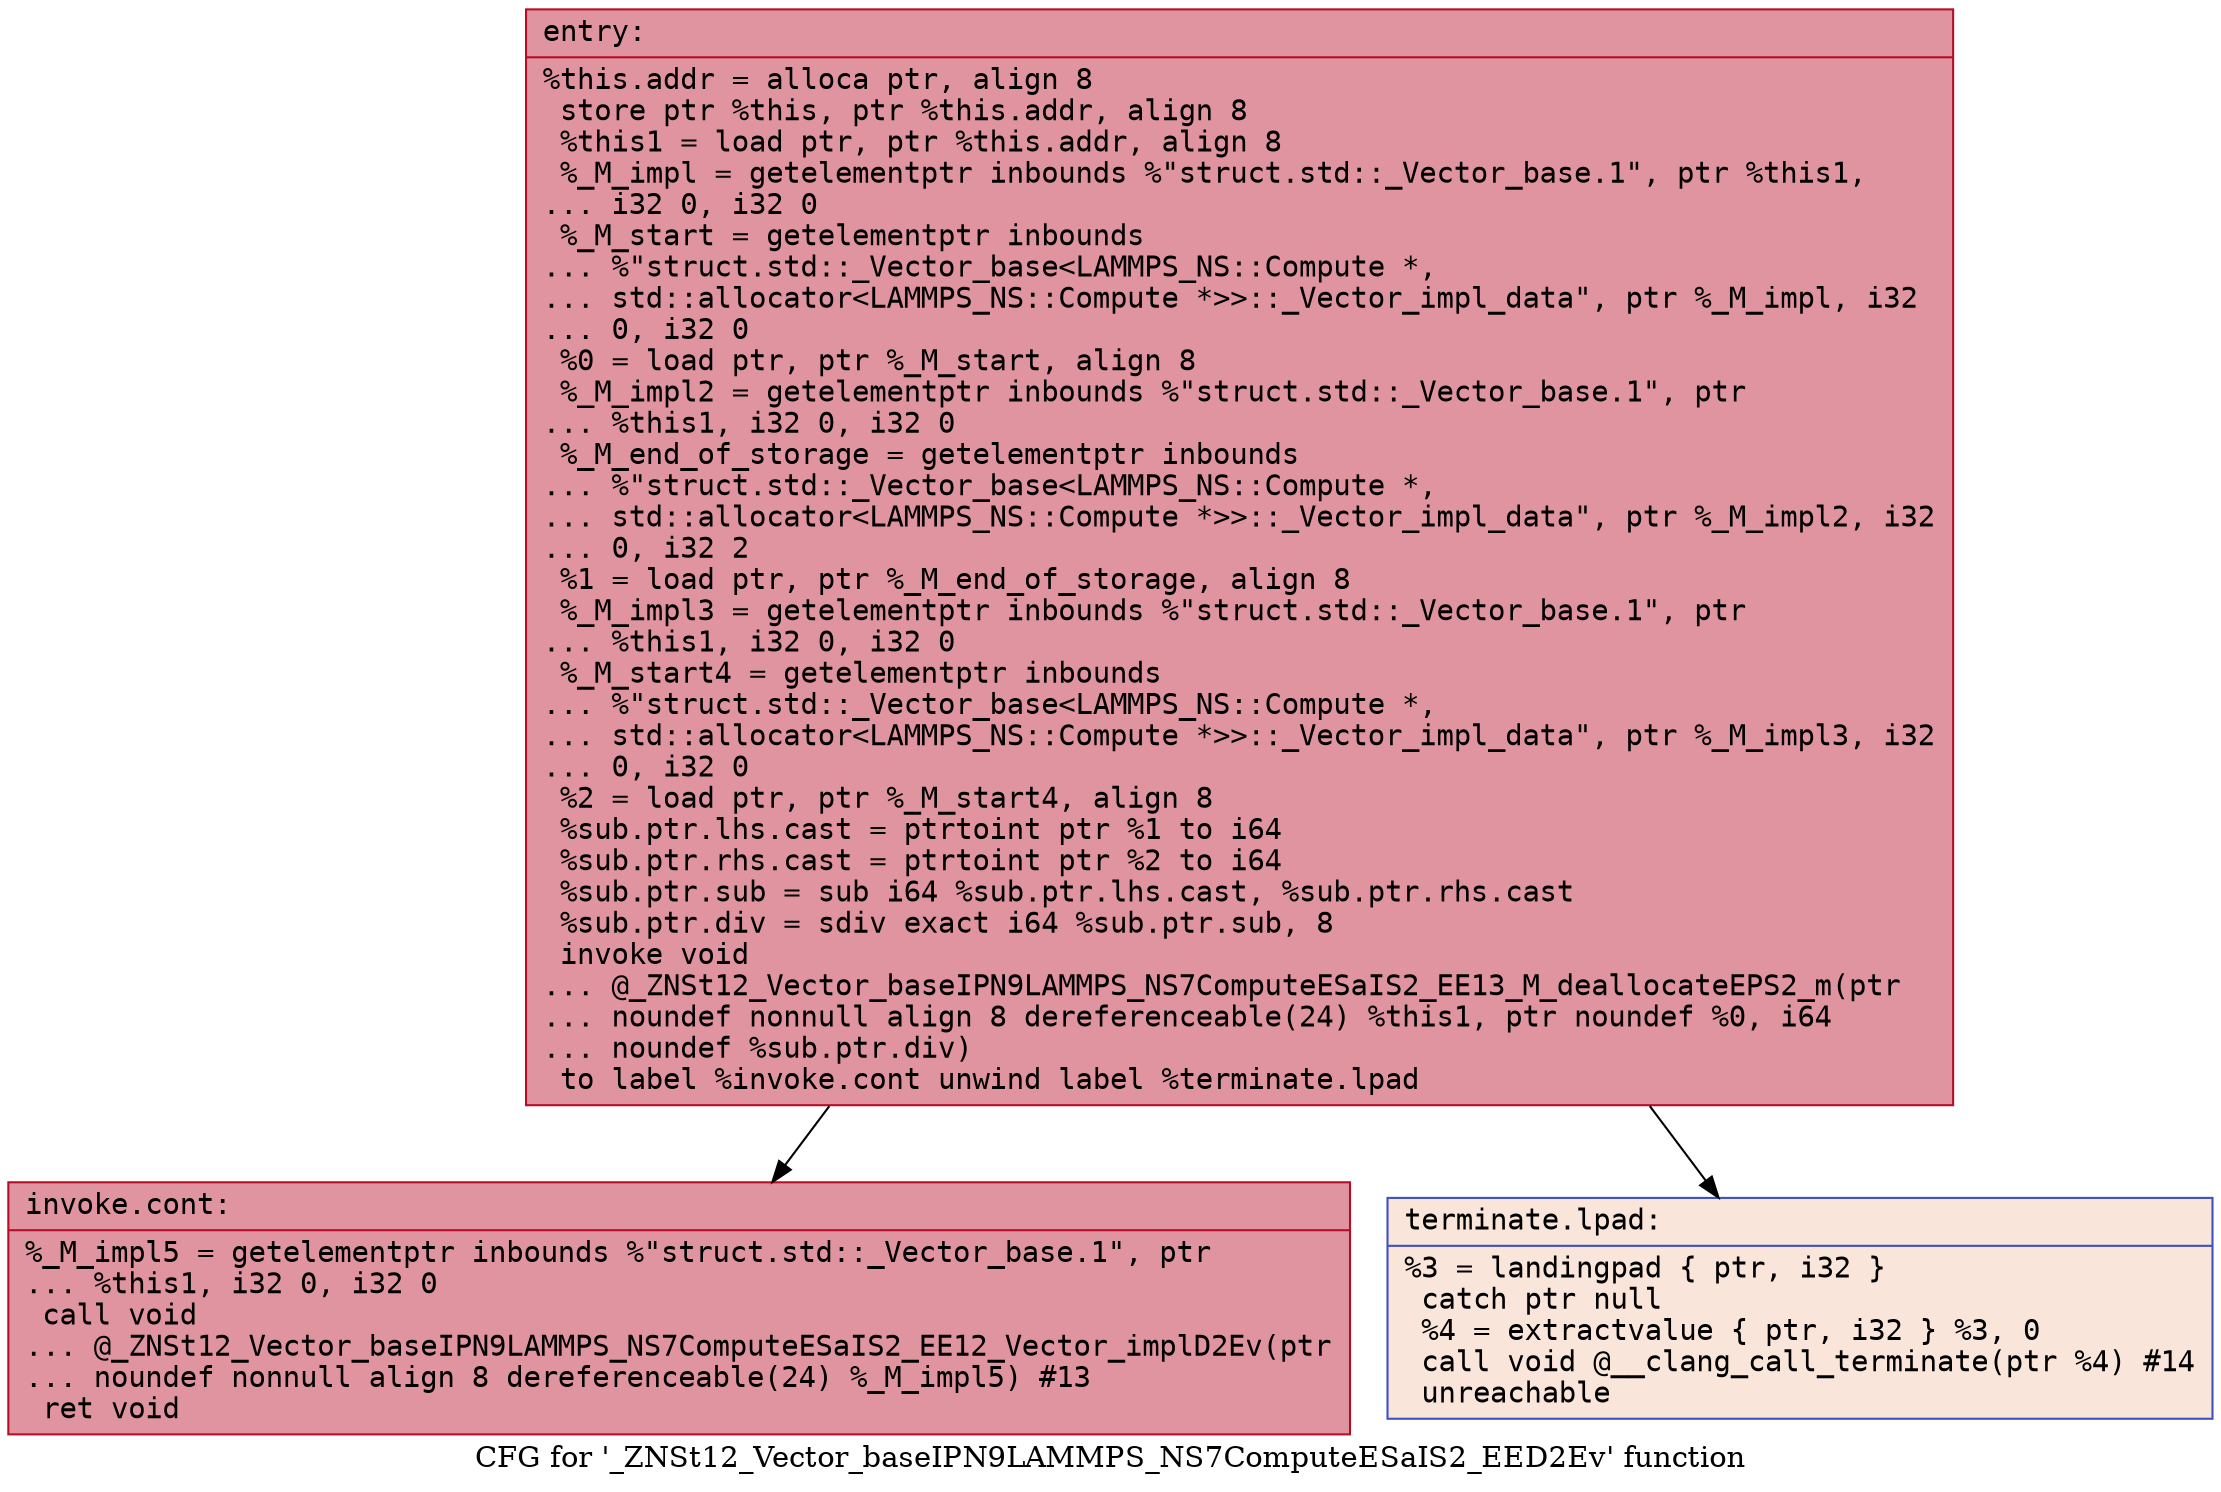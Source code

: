 digraph "CFG for '_ZNSt12_Vector_baseIPN9LAMMPS_NS7ComputeESaIS2_EED2Ev' function" {
	label="CFG for '_ZNSt12_Vector_baseIPN9LAMMPS_NS7ComputeESaIS2_EED2Ev' function";

	Node0x561f16478660 [shape=record,color="#b70d28ff", style=filled, fillcolor="#b70d2870" fontname="Courier",label="{entry:\l|  %this.addr = alloca ptr, align 8\l  store ptr %this, ptr %this.addr, align 8\l  %this1 = load ptr, ptr %this.addr, align 8\l  %_M_impl = getelementptr inbounds %\"struct.std::_Vector_base.1\", ptr %this1,\l... i32 0, i32 0\l  %_M_start = getelementptr inbounds\l... %\"struct.std::_Vector_base\<LAMMPS_NS::Compute *,\l... std::allocator\<LAMMPS_NS::Compute *\>\>::_Vector_impl_data\", ptr %_M_impl, i32\l... 0, i32 0\l  %0 = load ptr, ptr %_M_start, align 8\l  %_M_impl2 = getelementptr inbounds %\"struct.std::_Vector_base.1\", ptr\l... %this1, i32 0, i32 0\l  %_M_end_of_storage = getelementptr inbounds\l... %\"struct.std::_Vector_base\<LAMMPS_NS::Compute *,\l... std::allocator\<LAMMPS_NS::Compute *\>\>::_Vector_impl_data\", ptr %_M_impl2, i32\l... 0, i32 2\l  %1 = load ptr, ptr %_M_end_of_storage, align 8\l  %_M_impl3 = getelementptr inbounds %\"struct.std::_Vector_base.1\", ptr\l... %this1, i32 0, i32 0\l  %_M_start4 = getelementptr inbounds\l... %\"struct.std::_Vector_base\<LAMMPS_NS::Compute *,\l... std::allocator\<LAMMPS_NS::Compute *\>\>::_Vector_impl_data\", ptr %_M_impl3, i32\l... 0, i32 0\l  %2 = load ptr, ptr %_M_start4, align 8\l  %sub.ptr.lhs.cast = ptrtoint ptr %1 to i64\l  %sub.ptr.rhs.cast = ptrtoint ptr %2 to i64\l  %sub.ptr.sub = sub i64 %sub.ptr.lhs.cast, %sub.ptr.rhs.cast\l  %sub.ptr.div = sdiv exact i64 %sub.ptr.sub, 8\l  invoke void\l... @_ZNSt12_Vector_baseIPN9LAMMPS_NS7ComputeESaIS2_EE13_M_deallocateEPS2_m(ptr\l... noundef nonnull align 8 dereferenceable(24) %this1, ptr noundef %0, i64\l... noundef %sub.ptr.div)\l          to label %invoke.cont unwind label %terminate.lpad\l}"];
	Node0x561f16478660 -> Node0x561f164793f0[tooltip="entry -> invoke.cont\nProbability 100.00%" ];
	Node0x561f16478660 -> Node0x561f16479470[tooltip="entry -> terminate.lpad\nProbability 0.00%" ];
	Node0x561f164793f0 [shape=record,color="#b70d28ff", style=filled, fillcolor="#b70d2870" fontname="Courier",label="{invoke.cont:\l|  %_M_impl5 = getelementptr inbounds %\"struct.std::_Vector_base.1\", ptr\l... %this1, i32 0, i32 0\l  call void\l... @_ZNSt12_Vector_baseIPN9LAMMPS_NS7ComputeESaIS2_EE12_Vector_implD2Ev(ptr\l... noundef nonnull align 8 dereferenceable(24) %_M_impl5) #13\l  ret void\l}"];
	Node0x561f16479470 [shape=record,color="#3d50c3ff", style=filled, fillcolor="#f4c5ad70" fontname="Courier",label="{terminate.lpad:\l|  %3 = landingpad \{ ptr, i32 \}\l          catch ptr null\l  %4 = extractvalue \{ ptr, i32 \} %3, 0\l  call void @__clang_call_terminate(ptr %4) #14\l  unreachable\l}"];
}

